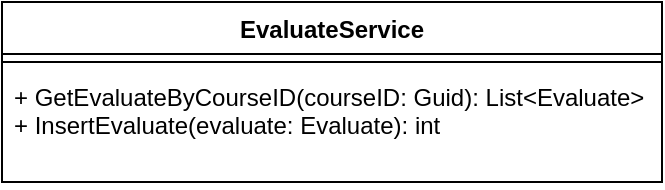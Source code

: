 <mxfile version="13.9.9" type="device"><diagram name="Trang-1" id="ZYREmLripvkGJRJI3vFy"><mxGraphModel dx="1024" dy="632" grid="1" gridSize="10" guides="1" tooltips="1" connect="1" arrows="1" fold="1" page="1" pageScale="1" pageWidth="827" pageHeight="1169" math="0" shadow="0"><root><mxCell id="0"/><mxCell id="1" parent="0"/><mxCell id="oYC1jMJtlPSBhbUGMkFn-1" value="EvaluateService" style="swimlane;fontStyle=1;align=center;verticalAlign=top;childLayout=stackLayout;horizontal=1;startSize=26;horizontalStack=0;resizeParent=1;resizeParentMax=0;resizeLast=0;collapsible=1;marginBottom=0;" parent="1" vertex="1"><mxGeometry x="280" y="260" width="330" height="90" as="geometry"/></mxCell><mxCell id="oYC1jMJtlPSBhbUGMkFn-2" value="" style="line;strokeWidth=1;fillColor=none;align=left;verticalAlign=middle;spacingTop=-1;spacingLeft=3;spacingRight=3;rotatable=0;labelPosition=right;points=[];portConstraint=eastwest;strokeColor=inherit;" parent="oYC1jMJtlPSBhbUGMkFn-1" vertex="1"><mxGeometry y="26" width="330" height="8" as="geometry"/></mxCell><mxCell id="oYC1jMJtlPSBhbUGMkFn-3" value="+ GetEvaluateByCourseID(courseID: Guid): List&lt;Evaluate&gt;&#10;+ InsertEvaluate(evaluate: Evaluate): int" style="text;strokeColor=none;fillColor=none;align=left;verticalAlign=top;spacingLeft=4;spacingRight=4;overflow=hidden;rotatable=0;points=[[0,0.5],[1,0.5]];portConstraint=eastwest;" parent="oYC1jMJtlPSBhbUGMkFn-1" vertex="1"><mxGeometry y="34" width="330" height="56" as="geometry"/></mxCell></root></mxGraphModel></diagram></mxfile>